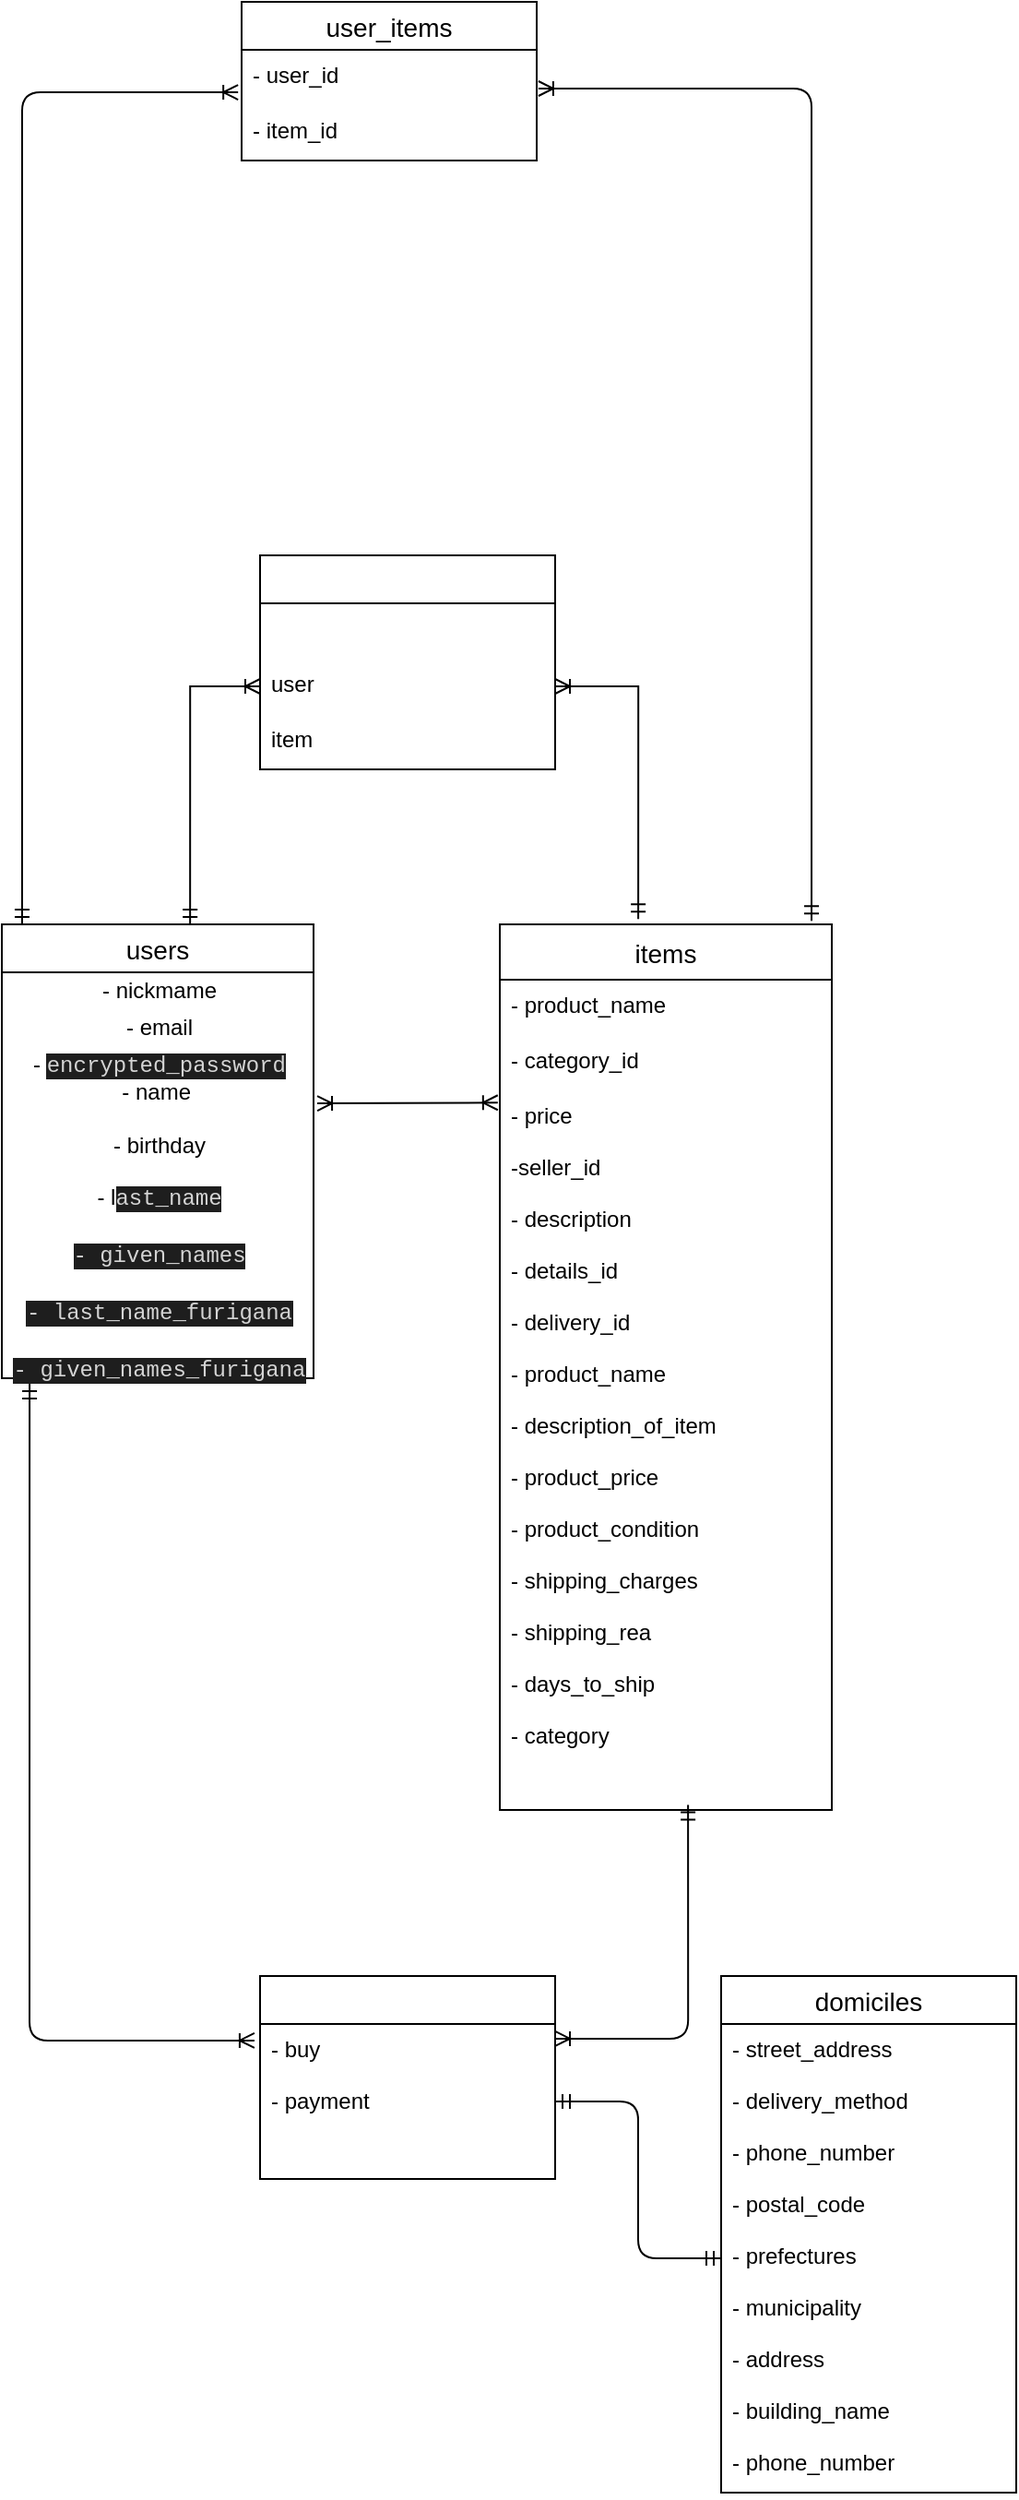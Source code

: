 <mxfile version="14.2.4" type="embed">
    <diagram id="iNz2Ei_-lWCGaTxSvaLR" name="ページ1">
        <mxGraphModel dx="586" dy="1796" grid="1" gridSize="10" guides="1" tooltips="1" connect="1" arrows="1" fold="1" page="1" pageScale="1" pageWidth="827" pageHeight="1169" math="0" shadow="0">
            <root>
                <mxCell id="0"/>
                <mxCell id="1" parent="0"/>
                <mxCell id="2" value="users" style="swimlane;fontStyle=0;childLayout=stackLayout;horizontal=1;startSize=26;horizontalStack=0;resizeParent=1;resizeParentMax=0;resizeLast=0;collapsible=1;marginBottom=0;align=center;fontSize=14;" vertex="1" parent="1">
                    <mxGeometry x="40" y="200" width="169" height="246" as="geometry">
                        <mxRectangle x="40" y="200" width="70" height="26" as="alternateBounds"/>
                    </mxGeometry>
                </mxCell>
                <mxCell id="18" value="- nickmame" style="text;html=1;align=center;verticalAlign=middle;resizable=0;points=[];autosize=1;" vertex="1" parent="2">
                    <mxGeometry y="26" width="169" height="20" as="geometry"/>
                </mxCell>
                <mxCell id="21" value="- email" style="text;html=1;align=center;verticalAlign=middle;resizable=0;points=[];autosize=1;" vertex="1" parent="2">
                    <mxGeometry y="46" width="169" height="20" as="geometry"/>
                </mxCell>
                <mxCell id="24" value="-&amp;nbsp;&lt;span style=&quot;background-color: rgb(30 , 30 , 30) ; color: rgb(212 , 212 , 212) ; font-family: &amp;#34;menlo&amp;#34; , &amp;#34;monaco&amp;#34; , &amp;#34;courier new&amp;#34; , monospace&quot;&gt;encrypted_password&lt;/span&gt;" style="text;html=1;align=center;verticalAlign=middle;resizable=0;points=[];autosize=1;rotation=0;" vertex="1" parent="2">
                    <mxGeometry y="66" width="169" height="20" as="geometry"/>
                </mxCell>
                <mxCell id="40" value="- name&amp;nbsp;&lt;br&gt;&lt;br&gt;- birthday&lt;br&gt;&lt;br&gt;- l&lt;span style=&quot;background-color: rgb(30 , 30 , 30) ; color: rgb(212 , 212 , 212) ; font-family: &amp;#34;menlo&amp;#34; , &amp;#34;monaco&amp;#34; , &amp;#34;courier new&amp;#34; , monospace&quot;&gt;ast_name&lt;br&gt;&lt;br&gt;-&amp;nbsp;&lt;/span&gt;&lt;span style=&quot;background-color: rgb(30 , 30 , 30) ; color: rgb(212 , 212 , 212) ; font-family: &amp;#34;menlo&amp;#34; , &amp;#34;monaco&amp;#34; , &amp;#34;courier new&amp;#34; , monospace&quot;&gt;given_names&lt;br&gt;&lt;br&gt;-&amp;nbsp;&lt;/span&gt;&lt;span style=&quot;background-color: rgb(30 , 30 , 30) ; color: rgb(212 , 212 , 212) ; font-family: &amp;#34;menlo&amp;#34; , &amp;#34;monaco&amp;#34; , &amp;#34;courier new&amp;#34; , monospace&quot;&gt;last_name_furigana&lt;br&gt;&lt;br&gt;-&amp;nbsp;&lt;/span&gt;&lt;span style=&quot;background-color: rgb(30 , 30 , 30) ; color: rgb(212 , 212 , 212) ; font-family: &amp;#34;menlo&amp;#34; , &amp;#34;monaco&amp;#34; , &amp;#34;courier new&amp;#34; , monospace&quot;&gt;given_names_furigana&lt;/span&gt;" style="text;html=1;align=center;verticalAlign=middle;resizable=0;points=[];autosize=1;" vertex="1" parent="2">
                    <mxGeometry y="86" width="169" height="160" as="geometry"/>
                </mxCell>
                <mxCell id="6" value="items" style="swimlane;fontStyle=0;childLayout=stackLayout;horizontal=1;startSize=30;horizontalStack=0;resizeParent=1;resizeParentMax=0;resizeLast=0;collapsible=1;marginBottom=0;align=center;fontSize=14;" vertex="1" parent="1">
                    <mxGeometry x="310" y="200" width="180" height="480" as="geometry"/>
                </mxCell>
                <mxCell id="7" value="- product_name" style="text;strokeColor=none;fillColor=none;spacingLeft=4;spacingRight=4;overflow=hidden;rotatable=0;points=[[0,0.5],[1,0.5]];portConstraint=eastwest;fontSize=12;" vertex="1" parent="6">
                    <mxGeometry y="30" width="180" height="30" as="geometry"/>
                </mxCell>
                <mxCell id="8" value="- category_id" style="text;strokeColor=none;fillColor=none;spacingLeft=4;spacingRight=4;overflow=hidden;rotatable=0;points=[[0,0.5],[1,0.5]];portConstraint=eastwest;fontSize=12;" vertex="1" parent="6">
                    <mxGeometry y="60" width="180" height="30" as="geometry"/>
                </mxCell>
                <mxCell id="9" value="- price&#10;&#10;-seller_id&#10;&#10;- description&#10;&#10;- details_id&#10;&#10;- delivery_id&#10;&#10;- product_name&#10;&#10;- description_of_item&#10;&#10;- product_price&#10;&#10;- product_condition&#10;&#10;- shipping_charges&#10;&#10;- shipping_rea&#10;&#10;- days_to_ship&#10;&#10;- category&#10;" style="text;strokeColor=none;fillColor=none;spacingLeft=4;spacingRight=4;overflow=hidden;rotatable=0;points=[[0,0.5],[1,0.5]];portConstraint=eastwest;fontSize=12;" vertex="1" parent="6">
                    <mxGeometry y="90" width="180" height="390" as="geometry"/>
                </mxCell>
                <mxCell id="10" value="historys" style="swimlane;fontStyle=0;childLayout=stackLayout;horizontal=1;startSize=26;horizontalStack=0;resizeParent=1;resizeParentMax=0;resizeLast=0;collapsible=1;marginBottom=0;align=center;fontSize=14;fontColor=#FFFFFF;" vertex="1" parent="1">
                    <mxGeometry x="180" y="770" width="160" height="110" as="geometry"/>
                </mxCell>
                <mxCell id="11" value="- buy&#10;&#10;- payment&#10;" style="text;strokeColor=none;fillColor=none;spacingLeft=4;spacingRight=4;overflow=hidden;rotatable=0;points=[[0,0.5],[1,0.5]];portConstraint=eastwest;fontSize=12;" vertex="1" parent="10">
                    <mxGeometry y="26" width="160" height="84" as="geometry"/>
                </mxCell>
                <mxCell id="14" value="domiciles" style="swimlane;fontStyle=0;childLayout=stackLayout;horizontal=1;startSize=26;horizontalStack=0;resizeParent=1;resizeParentMax=0;resizeLast=0;collapsible=1;marginBottom=0;align=center;fontSize=14;" vertex="1" parent="1">
                    <mxGeometry x="430" y="770" width="160" height="280" as="geometry"/>
                </mxCell>
                <mxCell id="15" value="- street_address&#10;&#10;- delivery_method&#10;&#10;- phone_number&#10;&#10;- postal_code&#10;&#10;- prefectures&#10;&#10;- municipality&#10;&#10;- address &#10;&#10;- building_name&#10;&#10;- phone_number&#10;" style="text;strokeColor=none;fillColor=none;spacingLeft=4;spacingRight=4;overflow=hidden;rotatable=0;points=[[0,0.5],[1,0.5]];portConstraint=eastwest;fontSize=12;" vertex="1" parent="14">
                    <mxGeometry y="26" width="160" height="254" as="geometry"/>
                </mxCell>
                <mxCell id="52" value="user_items" style="swimlane;fontStyle=0;childLayout=stackLayout;horizontal=1;startSize=26;horizontalStack=0;resizeParent=1;resizeParentMax=0;resizeLast=0;collapsible=1;marginBottom=0;align=center;fontSize=14;" vertex="1" parent="1">
                    <mxGeometry x="170" y="-300" width="160" height="86" as="geometry"/>
                </mxCell>
                <mxCell id="53" value="- user_id" style="text;strokeColor=none;fillColor=none;spacingLeft=4;spacingRight=4;overflow=hidden;rotatable=0;points=[[0,0.5],[1,0.5]];portConstraint=eastwest;fontSize=12;" vertex="1" parent="52">
                    <mxGeometry y="26" width="160" height="30" as="geometry"/>
                </mxCell>
                <mxCell id="54" value="- item_id" style="text;strokeColor=none;fillColor=none;spacingLeft=4;spacingRight=4;overflow=hidden;rotatable=0;points=[[0,0.5],[1,0.5]];portConstraint=eastwest;fontSize=12;" vertex="1" parent="52">
                    <mxGeometry y="56" width="160" height="30" as="geometry"/>
                </mxCell>
                <mxCell id="56" value="" style="fontSize=12;html=1;endArrow=ERoneToMany;startArrow=ERoneToMany;entryX=-0.006;entryY=0.017;entryDx=0;entryDy=0;entryPerimeter=0;exitX=1.012;exitY=0.069;exitDx=0;exitDy=0;exitPerimeter=0;" edge="1" parent="1" source="40" target="9">
                    <mxGeometry width="100" height="100" relative="1" as="geometry">
                        <mxPoint x="200" y="291" as="sourcePoint"/>
                        <mxPoint x="350" y="180" as="targetPoint"/>
                    </mxGeometry>
                </mxCell>
                <mxCell id="57" value="" style="fontSize=12;html=1;endArrow=ERoneToMany;startArrow=ERmandOne;exitX=0.065;exitY=0;exitDx=0;exitDy=0;exitPerimeter=0;entryX=-0.012;entryY=0.767;entryDx=0;entryDy=0;entryPerimeter=0;edgeStyle=orthogonalEdgeStyle;" edge="1" parent="1" source="2" target="53">
                    <mxGeometry width="100" height="100" relative="1" as="geometry">
                        <mxPoint x="70" y="151" as="sourcePoint"/>
                        <mxPoint x="149" y="40" as="targetPoint"/>
                    </mxGeometry>
                </mxCell>
                <mxCell id="61" value="" style="edgeStyle=orthogonalEdgeStyle;fontSize=12;html=1;endArrow=ERoneToMany;startArrow=ERmandOne;exitX=0.939;exitY=-0.004;exitDx=0;exitDy=0;exitPerimeter=0;entryX=1.006;entryY=0.7;entryDx=0;entryDy=0;entryPerimeter=0;" edge="1" parent="1" source="6" target="53">
                    <mxGeometry width="100" height="100" relative="1" as="geometry">
                        <mxPoint x="140" y="280" as="sourcePoint"/>
                        <mxPoint x="240" y="180" as="targetPoint"/>
                    </mxGeometry>
                </mxCell>
                <mxCell id="62" value="" style="edgeStyle=orthogonalEdgeStyle;fontSize=12;html=1;endArrow=ERmandOne;startArrow=ERmandOne;entryX=0;entryY=0.5;entryDx=0;entryDy=0;" edge="1" parent="1" source="11" target="15">
                    <mxGeometry width="100" height="100" relative="1" as="geometry">
                        <mxPoint x="390" y="470" as="sourcePoint"/>
                        <mxPoint x="390" y="542" as="targetPoint"/>
                    </mxGeometry>
                </mxCell>
                <mxCell id="63" value="" style="edgeStyle=orthogonalEdgeStyle;fontSize=12;html=1;endArrow=ERoneToMany;startArrow=ERmandOne;entryX=1;entryY=0.095;entryDx=0;entryDy=0;entryPerimeter=0;exitX=0.567;exitY=0.993;exitDx=0;exitDy=0;exitPerimeter=0;verticalAlign=top;" edge="1" parent="1" source="9" target="11">
                    <mxGeometry width="100" height="100" relative="1" as="geometry">
                        <mxPoint x="140" y="360" as="sourcePoint"/>
                        <mxPoint x="240" y="260" as="targetPoint"/>
                        <Array as="points">
                            <mxPoint x="412" y="804"/>
                        </Array>
                    </mxGeometry>
                </mxCell>
                <mxCell id="64" value="" style="edgeStyle=orthogonalEdgeStyle;fontSize=12;html=1;endArrow=ERoneToMany;startArrow=ERmandOne;entryX=-0.019;entryY=0.107;entryDx=0;entryDy=0;entryPerimeter=0;exitX=0.089;exitY=1.019;exitDx=0;exitDy=0;exitPerimeter=0;" edge="1" parent="1" source="40" target="11">
                    <mxGeometry width="100" height="100" relative="1" as="geometry">
                        <mxPoint x="50" y="448" as="sourcePoint"/>
                        <mxPoint x="240" y="260" as="targetPoint"/>
                    </mxGeometry>
                </mxCell>
                <mxCell id="67" value="messages" style="swimlane;fontStyle=0;childLayout=stackLayout;horizontal=1;startSize=26;horizontalStack=0;resizeParent=1;resizeParentMax=0;resizeLast=0;collapsible=1;marginBottom=0;align=center;fontSize=14;fontColor=#FFFFFF;" vertex="1" parent="1">
                    <mxGeometry x="180" width="160" height="116" as="geometry"/>
                </mxCell>
                <mxCell id="68" value="comment" style="text;strokeColor=none;fillColor=none;spacingLeft=4;spacingRight=4;overflow=hidden;rotatable=0;points=[[0,0.5],[1,0.5]];portConstraint=eastwest;fontSize=12;fontColor=#FFFFFF;" vertex="1" parent="67">
                    <mxGeometry y="26" width="160" height="30" as="geometry"/>
                </mxCell>
                <mxCell id="69" value="user" style="text;strokeColor=none;fillColor=none;spacingLeft=4;spacingRight=4;overflow=hidden;rotatable=0;points=[[0,0.5],[1,0.5]];portConstraint=eastwest;fontSize=12;" vertex="1" parent="67">
                    <mxGeometry y="56" width="160" height="30" as="geometry"/>
                </mxCell>
                <mxCell id="70" value="item" style="text;strokeColor=none;fillColor=none;spacingLeft=4;spacingRight=4;overflow=hidden;rotatable=0;points=[[0,0.5],[1,0.5]];portConstraint=eastwest;fontSize=12;" vertex="1" parent="67">
                    <mxGeometry y="86" width="160" height="30" as="geometry"/>
                </mxCell>
                <mxCell id="71" style="edgeStyle=orthogonalEdgeStyle;rounded=0;orthogonalLoop=1;jettySize=auto;html=1;entryX=0.604;entryY=0;entryDx=0;entryDy=0;entryPerimeter=0;fontColor=#FFFFFF;endArrow=ERmandOne;endFill=0;startArrow=ERoneToMany;startFill=0;" edge="1" parent="1" source="69" target="2">
                    <mxGeometry relative="1" as="geometry"/>
                </mxCell>
                <mxCell id="72" style="edgeStyle=orthogonalEdgeStyle;rounded=0;orthogonalLoop=1;jettySize=auto;html=1;exitX=1;exitY=0.5;exitDx=0;exitDy=0;entryX=0.417;entryY=-0.006;entryDx=0;entryDy=0;entryPerimeter=0;fontColor=#FFFFFF;endArrow=ERmandOne;endFill=0;startArrow=ERoneToMany;startFill=0;" edge="1" parent="1" source="69" target="6">
                    <mxGeometry relative="1" as="geometry"/>
                </mxCell>
            </root>
        </mxGraphModel>
    </diagram>
</mxfile>